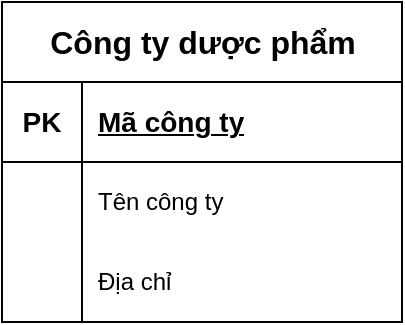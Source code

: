<mxfile version="23.1.5" type="github">
  <diagram name="Page-1" id="UfYE7Gr8ZU3yonmdhzAK">
    <mxGraphModel dx="436" dy="549" grid="1" gridSize="10" guides="1" tooltips="1" connect="1" arrows="1" fold="1" page="1" pageScale="1" pageWidth="850" pageHeight="1100" math="0" shadow="0">
      <root>
        <mxCell id="0" />
        <mxCell id="1" parent="0" />
        <mxCell id="wQbAjPy7OzXyIvyryUVu-1" value="&lt;span style=&quot;font-size: 16px;&quot;&gt;Công ty dược phẩm&lt;/span&gt;" style="shape=table;startSize=40;container=1;collapsible=1;childLayout=tableLayout;fixedRows=1;rowLines=0;fontStyle=1;align=center;resizeLast=1;html=1;" vertex="1" parent="1">
          <mxGeometry x="40" y="360" width="200" height="160" as="geometry">
            <mxRectangle x="40" y="360" width="70" height="40" as="alternateBounds" />
          </mxGeometry>
        </mxCell>
        <mxCell id="wQbAjPy7OzXyIvyryUVu-2" value="" style="shape=tableRow;horizontal=0;startSize=0;swimlaneHead=0;swimlaneBody=0;fillColor=none;collapsible=0;dropTarget=0;points=[[0,0.5],[1,0.5]];portConstraint=eastwest;top=0;left=0;right=0;bottom=1;" vertex="1" parent="wQbAjPy7OzXyIvyryUVu-1">
          <mxGeometry y="40" width="200" height="40" as="geometry" />
        </mxCell>
        <mxCell id="wQbAjPy7OzXyIvyryUVu-3" value="&lt;font style=&quot;font-size: 14px;&quot;&gt;PK&lt;/font&gt;" style="shape=partialRectangle;connectable=0;fillColor=none;top=0;left=0;bottom=0;right=0;fontStyle=1;overflow=hidden;whiteSpace=wrap;html=1;" vertex="1" parent="wQbAjPy7OzXyIvyryUVu-2">
          <mxGeometry width="40" height="40" as="geometry">
            <mxRectangle width="40" height="40" as="alternateBounds" />
          </mxGeometry>
        </mxCell>
        <mxCell id="wQbAjPy7OzXyIvyryUVu-4" value="&lt;font style=&quot;font-size: 14px;&quot;&gt;Mã công ty&lt;/font&gt;" style="shape=partialRectangle;connectable=0;fillColor=none;top=0;left=0;bottom=0;right=0;align=left;spacingLeft=6;fontStyle=5;overflow=hidden;whiteSpace=wrap;html=1;" vertex="1" parent="wQbAjPy7OzXyIvyryUVu-2">
          <mxGeometry x="40" width="160" height="40" as="geometry">
            <mxRectangle width="160" height="40" as="alternateBounds" />
          </mxGeometry>
        </mxCell>
        <mxCell id="wQbAjPy7OzXyIvyryUVu-5" value="" style="shape=tableRow;horizontal=0;startSize=0;swimlaneHead=0;swimlaneBody=0;fillColor=none;collapsible=0;dropTarget=0;points=[[0,0.5],[1,0.5]];portConstraint=eastwest;top=0;left=0;right=0;bottom=0;" vertex="1" parent="wQbAjPy7OzXyIvyryUVu-1">
          <mxGeometry y="80" width="200" height="40" as="geometry" />
        </mxCell>
        <mxCell id="wQbAjPy7OzXyIvyryUVu-6" value="" style="shape=partialRectangle;connectable=0;fillColor=none;top=0;left=0;bottom=0;right=0;editable=1;overflow=hidden;whiteSpace=wrap;html=1;" vertex="1" parent="wQbAjPy7OzXyIvyryUVu-5">
          <mxGeometry width="40" height="40" as="geometry">
            <mxRectangle width="40" height="40" as="alternateBounds" />
          </mxGeometry>
        </mxCell>
        <mxCell id="wQbAjPy7OzXyIvyryUVu-7" value="Tên công ty" style="shape=partialRectangle;connectable=0;fillColor=none;top=0;left=0;bottom=0;right=0;align=left;spacingLeft=6;overflow=hidden;whiteSpace=wrap;html=1;" vertex="1" parent="wQbAjPy7OzXyIvyryUVu-5">
          <mxGeometry x="40" width="160" height="40" as="geometry">
            <mxRectangle width="160" height="40" as="alternateBounds" />
          </mxGeometry>
        </mxCell>
        <mxCell id="wQbAjPy7OzXyIvyryUVu-8" value="" style="shape=tableRow;horizontal=0;startSize=0;swimlaneHead=0;swimlaneBody=0;fillColor=none;collapsible=0;dropTarget=0;points=[[0,0.5],[1,0.5]];portConstraint=eastwest;top=0;left=0;right=0;bottom=0;" vertex="1" parent="wQbAjPy7OzXyIvyryUVu-1">
          <mxGeometry y="120" width="200" height="40" as="geometry" />
        </mxCell>
        <mxCell id="wQbAjPy7OzXyIvyryUVu-9" value="" style="shape=partialRectangle;connectable=0;fillColor=none;top=0;left=0;bottom=0;right=0;editable=1;overflow=hidden;whiteSpace=wrap;html=1;" vertex="1" parent="wQbAjPy7OzXyIvyryUVu-8">
          <mxGeometry width="40" height="40" as="geometry">
            <mxRectangle width="40" height="40" as="alternateBounds" />
          </mxGeometry>
        </mxCell>
        <mxCell id="wQbAjPy7OzXyIvyryUVu-10" value="Địa chỉ" style="shape=partialRectangle;connectable=0;fillColor=none;top=0;left=0;bottom=0;right=0;align=left;spacingLeft=6;overflow=hidden;whiteSpace=wrap;html=1;" vertex="1" parent="wQbAjPy7OzXyIvyryUVu-8">
          <mxGeometry x="40" width="160" height="40" as="geometry">
            <mxRectangle width="160" height="40" as="alternateBounds" />
          </mxGeometry>
        </mxCell>
      </root>
    </mxGraphModel>
  </diagram>
</mxfile>
